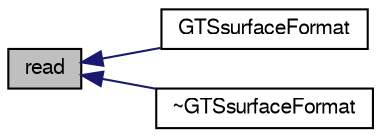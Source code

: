 digraph "read"
{
  bgcolor="transparent";
  edge [fontname="FreeSans",fontsize="10",labelfontname="FreeSans",labelfontsize="10"];
  node [fontname="FreeSans",fontsize="10",shape=record];
  rankdir="LR";
  Node424 [label="read",height=0.2,width=0.4,color="black", fillcolor="grey75", style="filled", fontcolor="black"];
  Node424 -> Node425 [dir="back",color="midnightblue",fontsize="10",style="solid",fontname="FreeSans"];
  Node425 [label="GTSsurfaceFormat",height=0.2,width=0.4,color="black",URL="$a29598.html#aeaea6af3a30027068add9af2e1127036",tooltip="Construct from file name. "];
  Node424 -> Node426 [dir="back",color="midnightblue",fontsize="10",style="solid",fontname="FreeSans"];
  Node426 [label="~GTSsurfaceFormat",height=0.2,width=0.4,color="black",URL="$a29598.html#ac5f497a46ddb94ee0d31bfdec74e78b1",tooltip="Destructor. "];
}
